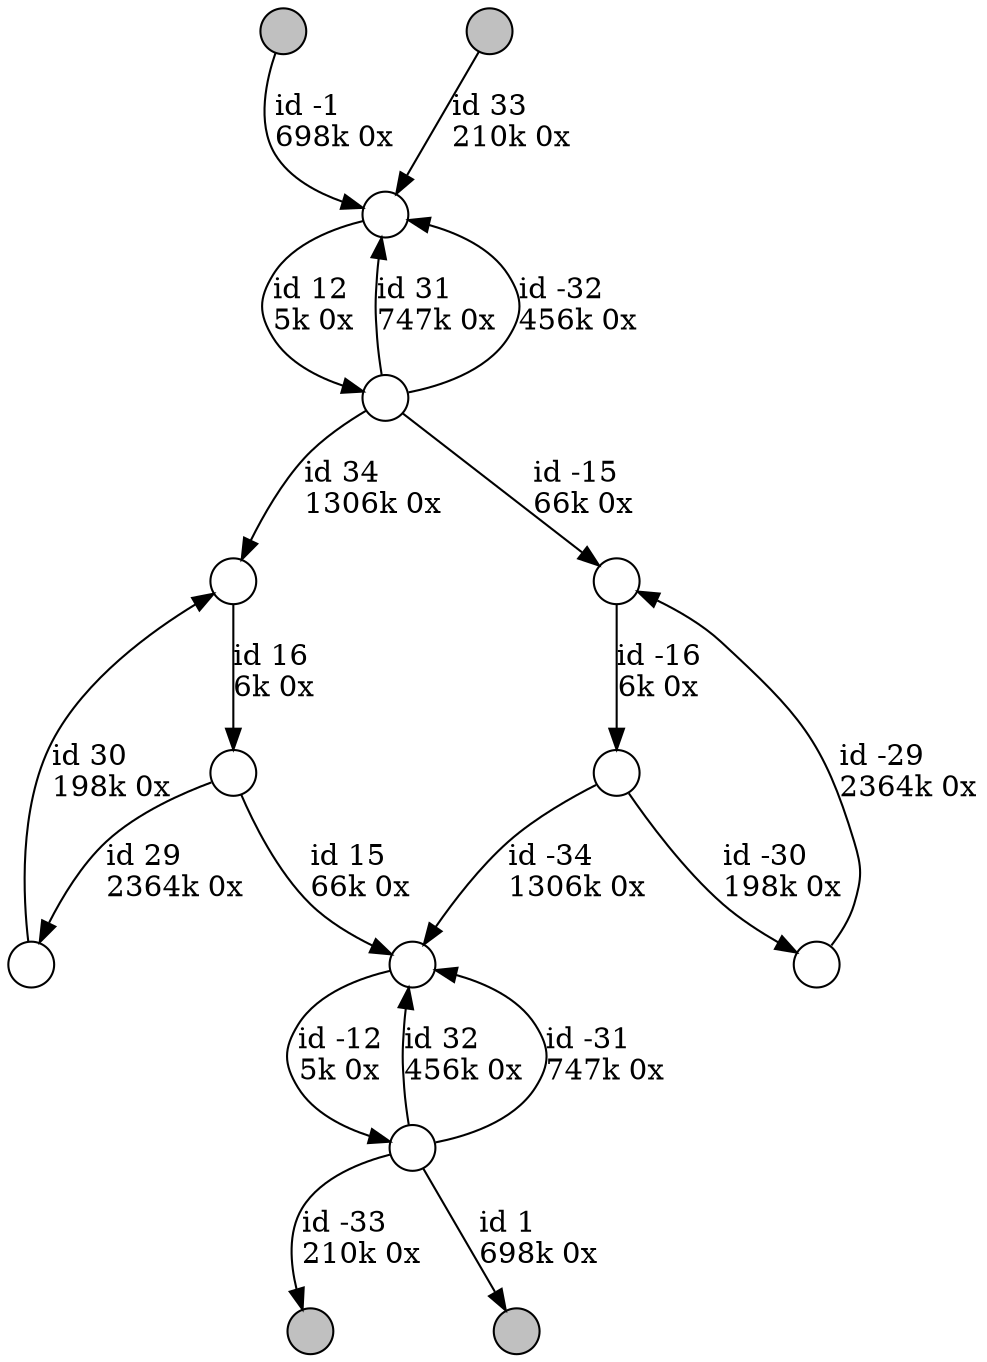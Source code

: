 digraph {
nodesep = 0.5;
node [shape = circle, label = "", height = 0.3];
"0" [style = "filled", fillcolor = "grey"];
"1" [style = "filled", fillcolor = "grey"];
"2" [style = "filled", fillcolor = "grey"];
"3" [style = "filled", fillcolor = "grey"];
"5" -> "4" [label = "id -34\l1306k 0x", color = "black"] ;
"7" -> "6" [label = "id 34\l1306k 0x", color = "black"] ;
"3" -> "8" [label = "id 33\l210k 0x", color = "black"] ;
"9" -> "4" [label = "id 32\l456k 0x", color = "black"] ;
"9" -> "4" [label = "id -31\l747k 0x", color = "black"] ;
"5" -> "10" [label = "id -30\l198k 0x", color = "black"] ;
"11" -> "6" [label = "id 30\l198k 0x", color = "black"] ;
"12" -> "11" [label = "id 29\l2364k 0x", color = "black"] ;
"7" -> "8" [label = "id 31\l747k 0x", color = "black"] ;
"7" -> "13" [label = "id -15\l66k 0x", color = "black"] ;
"9" -> "1" [label = "id -33\l210k 0x", color = "black"] ;
"10" -> "13" [label = "id -29\l2364k 0x", color = "black"] ;
"4" -> "9" [label = "id -12\l5k 0x", color = "black"] ;
"7" -> "8" [label = "id -32\l456k 0x", color = "black"] ;
"9" -> "2" [label = "id 1\l698k 0x", color = "black"] ;
"0" -> "8" [label = "id -1\l698k 0x", color = "black"] ;
"13" -> "5" [label = "id -16\l6k 0x", color = "black"] ;
"8" -> "7" [label = "id 12\l5k 0x", color = "black"] ;
"6" -> "12" [label = "id 16\l6k 0x", color = "black"] ;
"12" -> "4" [label = "id 15\l66k 0x", color = "black"] ;
}
